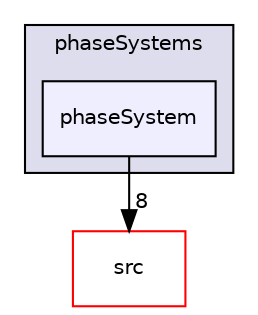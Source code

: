 digraph "applications/solvers/multiphase/reactingEulerFoam/phaseSystems/phaseSystem" {
  bgcolor=transparent;
  compound=true
  node [ fontsize="10", fontname="Helvetica"];
  edge [ labelfontsize="10", labelfontname="Helvetica"];
  subgraph clusterdir_bc741cf0feed825022d764837944696d {
    graph [ bgcolor="#ddddee", pencolor="black", label="phaseSystems" fontname="Helvetica", fontsize="10", URL="dir_bc741cf0feed825022d764837944696d.html"]
  dir_7509d8d92cb58752c5df482bcefba223 [shape=box, label="phaseSystem", style="filled", fillcolor="#eeeeff", pencolor="black", URL="dir_7509d8d92cb58752c5df482bcefba223.html"];
  }
  dir_68267d1309a1af8e8297ef4c3efbcdba [shape=box label="src" color="red" URL="dir_68267d1309a1af8e8297ef4c3efbcdba.html"];
  dir_7509d8d92cb58752c5df482bcefba223->dir_68267d1309a1af8e8297ef4c3efbcdba [headlabel="8", labeldistance=1.5 headhref="dir_000361_000736.html"];
}

